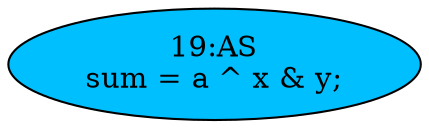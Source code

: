 strict digraph "" {
	node [label="\N"];
	"19:AS"	[ast="<pyverilog.vparser.ast.Assign object at 0x7fd48b3a4b50>",
		def_var="['sum']",
		fillcolor=deepskyblue,
		label="19:AS
sum = a ^ x & y;",
		statements="[]",
		style=filled,
		typ=Assign,
		use_var="['a', 'x', 'y']"];
}
